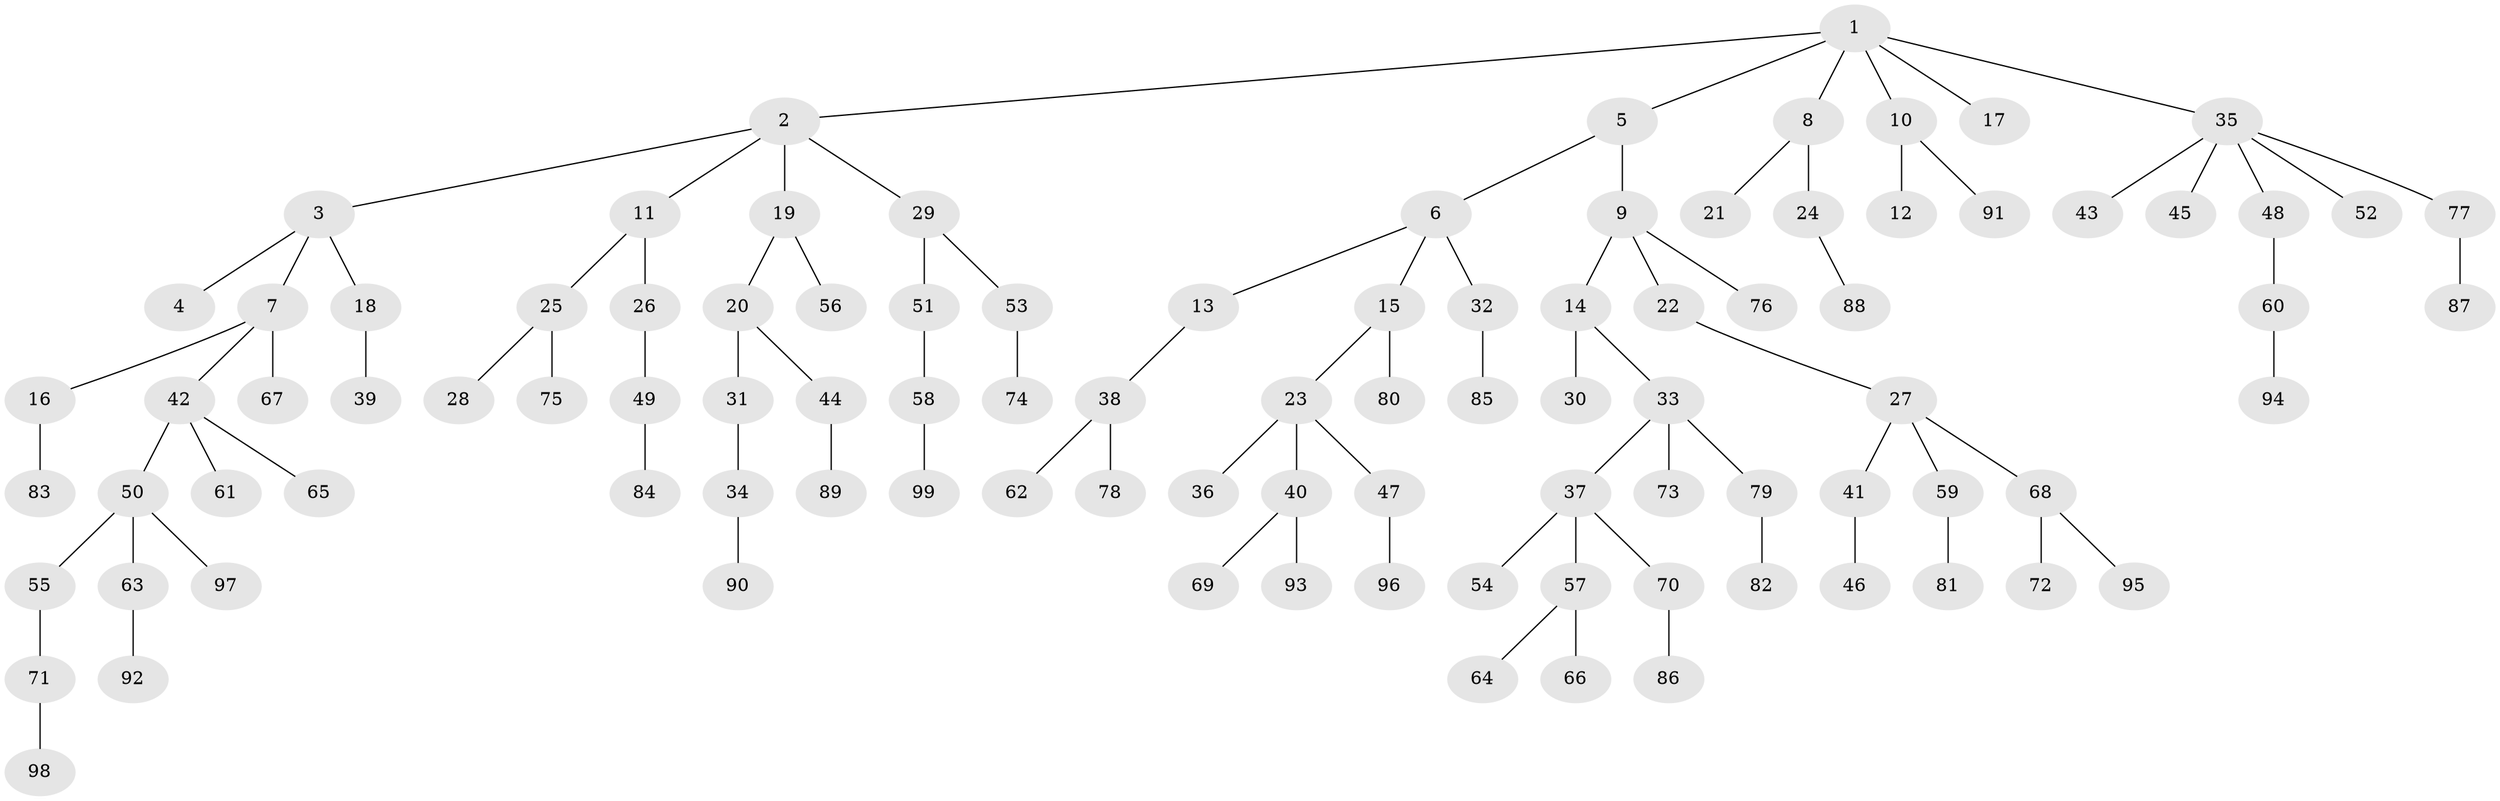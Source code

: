 // coarse degree distribution, {7: 0.015625, 6: 0.03125, 4: 0.078125, 1: 0.5625, 5: 0.03125, 3: 0.078125, 2: 0.203125}
// Generated by graph-tools (version 1.1) at 2025/24/03/03/25 07:24:05]
// undirected, 99 vertices, 98 edges
graph export_dot {
graph [start="1"]
  node [color=gray90,style=filled];
  1;
  2;
  3;
  4;
  5;
  6;
  7;
  8;
  9;
  10;
  11;
  12;
  13;
  14;
  15;
  16;
  17;
  18;
  19;
  20;
  21;
  22;
  23;
  24;
  25;
  26;
  27;
  28;
  29;
  30;
  31;
  32;
  33;
  34;
  35;
  36;
  37;
  38;
  39;
  40;
  41;
  42;
  43;
  44;
  45;
  46;
  47;
  48;
  49;
  50;
  51;
  52;
  53;
  54;
  55;
  56;
  57;
  58;
  59;
  60;
  61;
  62;
  63;
  64;
  65;
  66;
  67;
  68;
  69;
  70;
  71;
  72;
  73;
  74;
  75;
  76;
  77;
  78;
  79;
  80;
  81;
  82;
  83;
  84;
  85;
  86;
  87;
  88;
  89;
  90;
  91;
  92;
  93;
  94;
  95;
  96;
  97;
  98;
  99;
  1 -- 2;
  1 -- 5;
  1 -- 8;
  1 -- 10;
  1 -- 17;
  1 -- 35;
  2 -- 3;
  2 -- 11;
  2 -- 19;
  2 -- 29;
  3 -- 4;
  3 -- 7;
  3 -- 18;
  5 -- 6;
  5 -- 9;
  6 -- 13;
  6 -- 15;
  6 -- 32;
  7 -- 16;
  7 -- 42;
  7 -- 67;
  8 -- 21;
  8 -- 24;
  9 -- 14;
  9 -- 22;
  9 -- 76;
  10 -- 12;
  10 -- 91;
  11 -- 25;
  11 -- 26;
  13 -- 38;
  14 -- 30;
  14 -- 33;
  15 -- 23;
  15 -- 80;
  16 -- 83;
  18 -- 39;
  19 -- 20;
  19 -- 56;
  20 -- 31;
  20 -- 44;
  22 -- 27;
  23 -- 36;
  23 -- 40;
  23 -- 47;
  24 -- 88;
  25 -- 28;
  25 -- 75;
  26 -- 49;
  27 -- 41;
  27 -- 59;
  27 -- 68;
  29 -- 51;
  29 -- 53;
  31 -- 34;
  32 -- 85;
  33 -- 37;
  33 -- 73;
  33 -- 79;
  34 -- 90;
  35 -- 43;
  35 -- 45;
  35 -- 48;
  35 -- 52;
  35 -- 77;
  37 -- 54;
  37 -- 57;
  37 -- 70;
  38 -- 62;
  38 -- 78;
  40 -- 69;
  40 -- 93;
  41 -- 46;
  42 -- 50;
  42 -- 61;
  42 -- 65;
  44 -- 89;
  47 -- 96;
  48 -- 60;
  49 -- 84;
  50 -- 55;
  50 -- 63;
  50 -- 97;
  51 -- 58;
  53 -- 74;
  55 -- 71;
  57 -- 64;
  57 -- 66;
  58 -- 99;
  59 -- 81;
  60 -- 94;
  63 -- 92;
  68 -- 72;
  68 -- 95;
  70 -- 86;
  71 -- 98;
  77 -- 87;
  79 -- 82;
}

